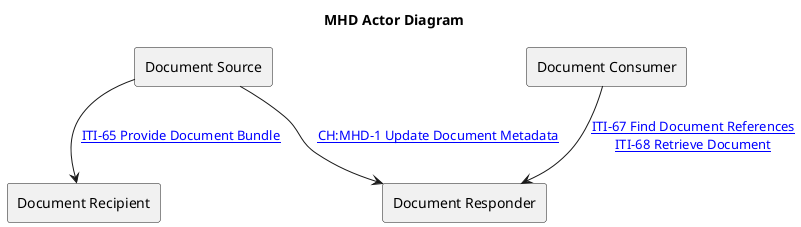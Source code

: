 @startuml
' https://github.com/IHE/ITI.MHD/blob/master/input/images-source/ActorsAndTransactions.plantuml
title MHD Actor Diagram
agent "Document Source" as DocumentSource
agent "Document Consumer" as DocumentConsumer
agent "Document Responder" as DocumentResponder
agent "Document Recipient" as DocumentRecipient
DocumentConsumer --> DocumentResponder : "[[iti-67.html ITI-67 Find Document References]]\n[[iti-68.html ITI-68 Retrieve Document]]"
DocumentSource --> DocumentResponder : "[[ch-mhd-1.html CH:MHD-1 Update Document Metadata]]"
DocumentSource --> DocumentRecipient : "[[iti-65.html ITI-65 Provide Document Bundle]]"
@enduml